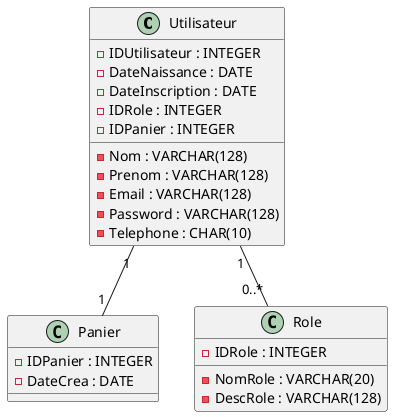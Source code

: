 @startuml
class "Utilisateur" {
  - IDUtilisateur : INTEGER
  - Nom : VARCHAR(128)
  - Prenom : VARCHAR(128)
  - Email : VARCHAR(128)
  - Password : VARCHAR(128)
  - Telephone : CHAR(10)
  - DateNaissance : DATE
  - DateInscription : DATE
  - IDRole : INTEGER
  - IDPanier : INTEGER
}

class "Panier" {
  - IDPanier : INTEGER
  - DateCrea : DATE
}

class "Role" {
  - IDRole : INTEGER
  - NomRole : VARCHAR(20)
  - DescRole : VARCHAR(128)
}

Utilisateur "1" -- "1" Panier
Utilisateur "1" -- "0..*" Role
@enduml
